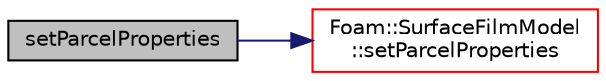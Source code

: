 digraph "setParcelProperties"
{
  bgcolor="transparent";
  edge [fontname="Helvetica",fontsize="10",labelfontname="Helvetica",labelfontsize="10"];
  node [fontname="Helvetica",fontsize="10",shape=record];
  rankdir="LR";
  Node1 [label="setParcelProperties",height=0.2,width=0.4,color="black", fillcolor="grey75", style="filled", fontcolor="black"];
  Node1 -> Node2 [color="midnightblue",fontsize="10",style="solid",fontname="Helvetica"];
  Node2 [label="Foam::SurfaceFilmModel\l::setParcelProperties",height=0.2,width=0.4,color="red",URL="$a02569.html#ab9a0ac9a30302fd4751b6ad428fd426b",tooltip="Set the individual parcel properties. "];
}
